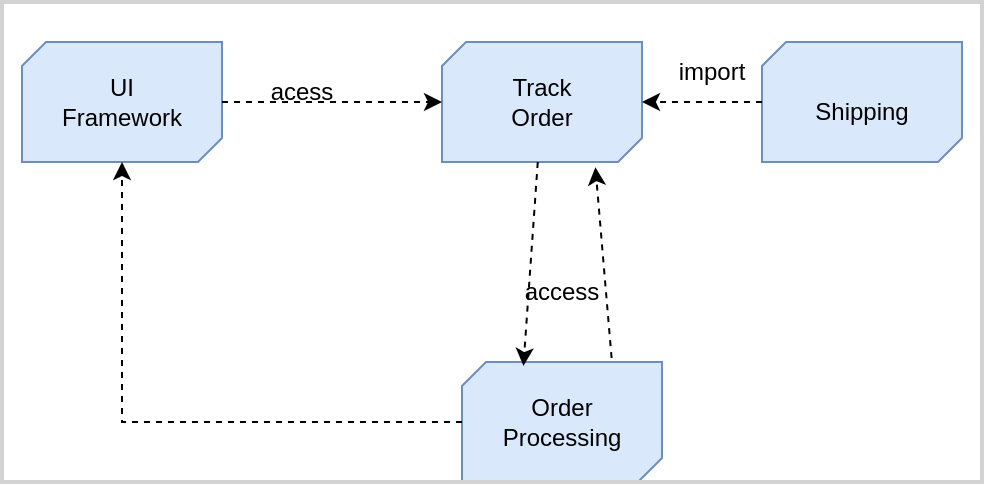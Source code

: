 <mxfile version="24.4.4" type="github">
  <diagram name="Page-1" id="C0U0lmwRw5lV8Clf4rnG">
    <mxGraphModel dx="651" dy="289" grid="1" gridSize="10" guides="1" tooltips="1" connect="1" arrows="1" fold="1" page="1" pageScale="1" pageWidth="850" pageHeight="1100" math="0" shadow="0">
      <root>
        <mxCell id="0" />
        <mxCell id="1" parent="0" />
        <mxCell id="xJBshr8TqD1Gljp6L-ql-1" value="" style="verticalLabelPosition=bottom;verticalAlign=top;html=1;shape=mxgraph.basic.diag_snip_rect;dx=6;whiteSpace=wrap;fillColor=#dae8fc;strokeColor=#6c8ebf;" vertex="1" parent="1">
          <mxGeometry x="80" y="120" width="100" height="60" as="geometry" />
        </mxCell>
        <mxCell id="xJBshr8TqD1Gljp6L-ql-2" value="" style="verticalLabelPosition=bottom;verticalAlign=top;html=1;shape=mxgraph.basic.diag_snip_rect;dx=6;whiteSpace=wrap;fillColor=#dae8fc;strokeColor=#6c8ebf;" vertex="1" parent="1">
          <mxGeometry x="290" y="120" width="100" height="60" as="geometry" />
        </mxCell>
        <mxCell id="xJBshr8TqD1Gljp6L-ql-3" value="" style="verticalLabelPosition=bottom;verticalAlign=top;html=1;shape=mxgraph.basic.diag_snip_rect;dx=6;whiteSpace=wrap;fillColor=#dae8fc;strokeColor=#6c8ebf;" vertex="1" parent="1">
          <mxGeometry x="300" y="280" width="100" height="60" as="geometry" />
        </mxCell>
        <mxCell id="xJBshr8TqD1Gljp6L-ql-4" value="" style="verticalLabelPosition=bottom;verticalAlign=top;html=1;shape=mxgraph.basic.diag_snip_rect;dx=6;whiteSpace=wrap;fillColor=#dae8fc;strokeColor=#6c8ebf;" vertex="1" parent="1">
          <mxGeometry x="450" y="120" width="100" height="60" as="geometry" />
        </mxCell>
        <mxCell id="xJBshr8TqD1Gljp6L-ql-5" value="UI Framework" style="text;html=1;align=center;verticalAlign=middle;whiteSpace=wrap;rounded=0;" vertex="1" parent="1">
          <mxGeometry x="100" y="135" width="60" height="30" as="geometry" />
        </mxCell>
        <mxCell id="xJBshr8TqD1Gljp6L-ql-6" value="Track Order" style="text;html=1;align=center;verticalAlign=middle;whiteSpace=wrap;rounded=0;" vertex="1" parent="1">
          <mxGeometry x="310" y="135" width="60" height="30" as="geometry" />
        </mxCell>
        <mxCell id="xJBshr8TqD1Gljp6L-ql-7" value="Shipping" style="text;html=1;align=center;verticalAlign=middle;whiteSpace=wrap;rounded=0;" vertex="1" parent="1">
          <mxGeometry x="470" y="140" width="60" height="30" as="geometry" />
        </mxCell>
        <mxCell id="xJBshr8TqD1Gljp6L-ql-8" value="Order Processing" style="text;html=1;align=center;verticalAlign=middle;whiteSpace=wrap;rounded=0;" vertex="1" parent="1">
          <mxGeometry x="320" y="295" width="60" height="30" as="geometry" />
        </mxCell>
        <mxCell id="xJBshr8TqD1Gljp6L-ql-9" value="" style="html=1;labelBackgroundColor=#ffffff;startArrow=none;startFill=0;startSize=6;endArrow=classic;endFill=1;endSize=6;jettySize=auto;orthogonalLoop=1;strokeWidth=1;dashed=1;fontSize=14;rounded=0;exitX=1;exitY=0.5;exitDx=0;exitDy=0;exitPerimeter=0;entryX=0;entryY=0.5;entryDx=0;entryDy=0;entryPerimeter=0;" edge="1" parent="1" source="xJBshr8TqD1Gljp6L-ql-1" target="xJBshr8TqD1Gljp6L-ql-2">
          <mxGeometry width="60" height="60" relative="1" as="geometry">
            <mxPoint x="150" y="240" as="sourcePoint" />
            <mxPoint x="210" y="180" as="targetPoint" />
          </mxGeometry>
        </mxCell>
        <mxCell id="xJBshr8TqD1Gljp6L-ql-11" value="" style="html=1;labelBackgroundColor=#ffffff;startArrow=none;startFill=0;startSize=6;endArrow=classic;endFill=1;endSize=6;jettySize=auto;orthogonalLoop=1;strokeWidth=1;dashed=1;fontSize=14;rounded=0;exitX=0;exitY=0.5;exitDx=0;exitDy=0;exitPerimeter=0;entryX=1;entryY=0.5;entryDx=0;entryDy=0;entryPerimeter=0;" edge="1" parent="1" source="xJBshr8TqD1Gljp6L-ql-4" target="xJBshr8TqD1Gljp6L-ql-2">
          <mxGeometry width="60" height="60" relative="1" as="geometry">
            <mxPoint x="440" y="100" as="sourcePoint" />
            <mxPoint x="500" y="40" as="targetPoint" />
          </mxGeometry>
        </mxCell>
        <mxCell id="xJBshr8TqD1Gljp6L-ql-12" value="" style="html=1;labelBackgroundColor=#ffffff;startArrow=none;startFill=0;startSize=6;endArrow=classic;endFill=1;endSize=6;jettySize=auto;orthogonalLoop=1;strokeWidth=1;dashed=1;fontSize=14;rounded=0;exitX=0.748;exitY=-0.033;exitDx=0;exitDy=0;exitPerimeter=0;entryX=0.767;entryY=1.044;entryDx=0;entryDy=0;entryPerimeter=0;" edge="1" parent="1" source="xJBshr8TqD1Gljp6L-ql-3" target="xJBshr8TqD1Gljp6L-ql-2">
          <mxGeometry width="60" height="60" relative="1" as="geometry">
            <mxPoint x="310" y="260" as="sourcePoint" />
            <mxPoint x="370" y="200" as="targetPoint" />
          </mxGeometry>
        </mxCell>
        <mxCell id="xJBshr8TqD1Gljp6L-ql-13" value="" style="html=1;labelBackgroundColor=#ffffff;startArrow=none;startFill=0;startSize=6;endArrow=classic;endFill=1;endSize=6;jettySize=auto;orthogonalLoop=1;strokeWidth=1;dashed=1;fontSize=14;rounded=0;entryX=0.307;entryY=0.033;entryDx=0;entryDy=0;entryPerimeter=0;" edge="1" parent="1" source="xJBshr8TqD1Gljp6L-ql-2" target="xJBshr8TqD1Gljp6L-ql-3">
          <mxGeometry width="60" height="60" relative="1" as="geometry">
            <mxPoint x="250" y="280" as="sourcePoint" />
            <mxPoint x="310" y="220" as="targetPoint" />
          </mxGeometry>
        </mxCell>
        <mxCell id="xJBshr8TqD1Gljp6L-ql-14" value="" style="html=1;labelBackgroundColor=#ffffff;startArrow=none;startFill=0;startSize=6;endArrow=classic;endFill=1;endSize=6;jettySize=auto;orthogonalLoop=1;strokeWidth=1;dashed=1;fontSize=14;rounded=0;entryX=0.5;entryY=1;entryDx=0;entryDy=0;entryPerimeter=0;exitX=0;exitY=0.5;exitDx=0;exitDy=0;exitPerimeter=0;" edge="1" parent="1" source="xJBshr8TqD1Gljp6L-ql-3" target="xJBshr8TqD1Gljp6L-ql-1">
          <mxGeometry width="60" height="60" relative="1" as="geometry">
            <mxPoint x="210" y="340" as="sourcePoint" />
            <mxPoint x="270" y="280" as="targetPoint" />
            <Array as="points">
              <mxPoint x="130" y="310" />
            </Array>
          </mxGeometry>
        </mxCell>
        <mxCell id="xJBshr8TqD1Gljp6L-ql-15" value="acess" style="text;html=1;align=center;verticalAlign=middle;whiteSpace=wrap;rounded=0;" vertex="1" parent="1">
          <mxGeometry x="190" y="130" width="60" height="30" as="geometry" />
        </mxCell>
        <mxCell id="xJBshr8TqD1Gljp6L-ql-16" value="import" style="text;html=1;align=center;verticalAlign=middle;whiteSpace=wrap;rounded=0;" vertex="1" parent="1">
          <mxGeometry x="395" y="120" width="60" height="30" as="geometry" />
        </mxCell>
        <mxCell id="xJBshr8TqD1Gljp6L-ql-17" value="access" style="text;html=1;align=center;verticalAlign=middle;whiteSpace=wrap;rounded=0;" vertex="1" parent="1">
          <mxGeometry x="320" y="230" width="60" height="30" as="geometry" />
        </mxCell>
        <mxCell id="xJBshr8TqD1Gljp6L-ql-18" value="" style="rounded=0;whiteSpace=wrap;html=1;fillColor=none;strokeColor=#d3d3d3;strokeWidth=2;" vertex="1" parent="1">
          <mxGeometry x="70" y="100" width="490" height="240" as="geometry" />
        </mxCell>
      </root>
    </mxGraphModel>
  </diagram>
</mxfile>
